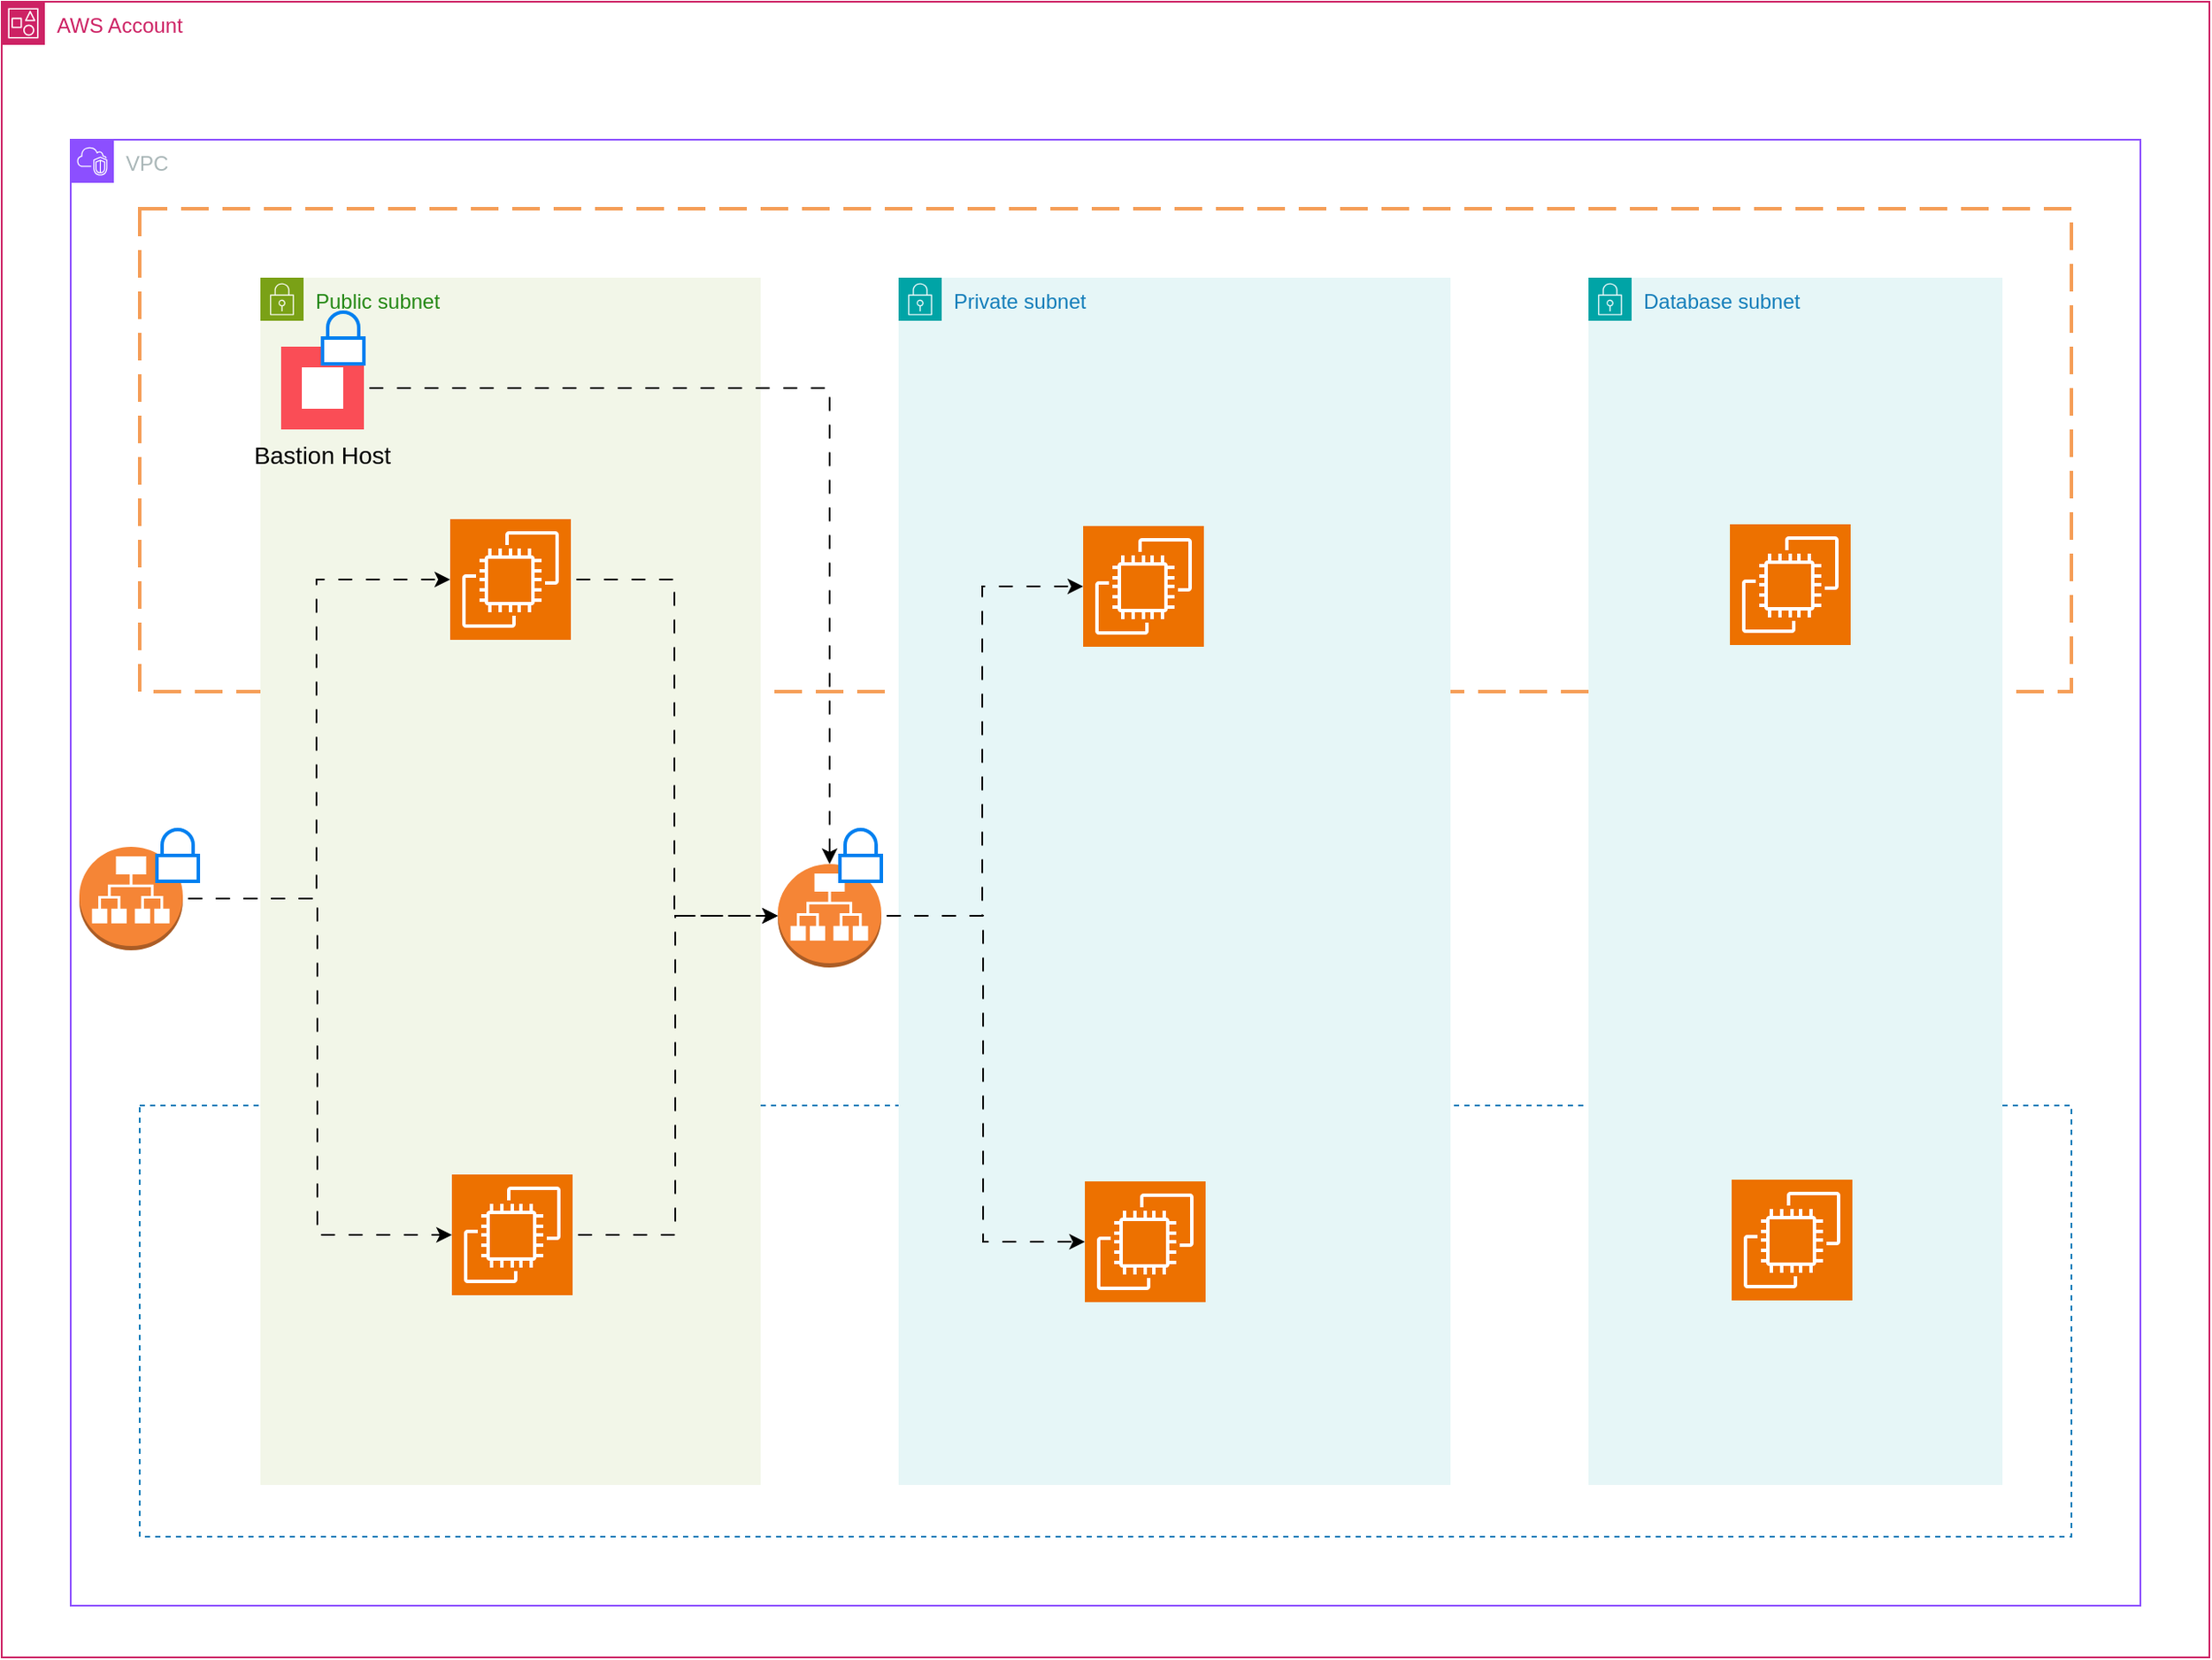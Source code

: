 <mxfile version="26.0.16">
  <diagram name="Page-1" id="uxwxSHl2aj6zehGCZ_b0">
    <mxGraphModel dx="1434" dy="696" grid="1" gridSize="10" guides="1" tooltips="1" connect="1" arrows="1" fold="1" page="1" pageScale="1" pageWidth="850" pageHeight="1100" math="0" shadow="0">
      <root>
        <mxCell id="0" />
        <mxCell id="1" parent="0" />
        <mxCell id="1sdwq4fwW8KKKrMFCNSX-1" value="AWS Account" style="points=[[0,0],[0.25,0],[0.5,0],[0.75,0],[1,0],[1,0.25],[1,0.5],[1,0.75],[1,1],[0.75,1],[0.5,1],[0.25,1],[0,1],[0,0.75],[0,0.5],[0,0.25]];outlineConnect=0;gradientColor=none;html=1;whiteSpace=wrap;fontSize=12;fontStyle=0;container=1;pointerEvents=0;collapsible=0;recursiveResize=0;shape=mxgraph.aws4.group;grIcon=mxgraph.aws4.group_account;strokeColor=#CD2264;fillColor=none;verticalAlign=top;align=left;spacingLeft=30;fontColor=#CD2264;dashed=0;" parent="1" vertex="1">
          <mxGeometry x="160" y="240" width="1280" height="960" as="geometry" />
        </mxCell>
        <mxCell id="1sdwq4fwW8KKKrMFCNSX-2" value="VPC" style="points=[[0,0],[0.25,0],[0.5,0],[0.75,0],[1,0],[1,0.25],[1,0.5],[1,0.75],[1,1],[0.75,1],[0.5,1],[0.25,1],[0,1],[0,0.75],[0,0.5],[0,0.25]];outlineConnect=0;gradientColor=none;html=1;whiteSpace=wrap;fontSize=12;fontStyle=0;container=1;pointerEvents=0;collapsible=0;recursiveResize=0;shape=mxgraph.aws4.group;grIcon=mxgraph.aws4.group_vpc2;strokeColor=#8C4FFF;fillColor=none;verticalAlign=top;align=left;spacingLeft=30;fontColor=#AAB7B8;dashed=0;" parent="1" vertex="1">
          <mxGeometry x="200" y="320" width="1200" height="850" as="geometry" />
        </mxCell>
        <mxCell id="1sdwq4fwW8KKKrMFCNSX-4" value="" style="rounded=0;arcSize=10;dashed=1;strokeColor=#F59D56;fillColor=none;gradientColor=none;dashPattern=8 4;strokeWidth=2;" parent="1sdwq4fwW8KKKrMFCNSX-2" vertex="1">
          <mxGeometry x="40" y="40" width="1120" height="280" as="geometry" />
        </mxCell>
        <mxCell id="1sdwq4fwW8KKKrMFCNSX-5" value="Availability Zone" style="fillColor=none;strokeColor=#147EBA;dashed=1;verticalAlign=top;fontStyle=0;fontColor=#147EBA;whiteSpace=wrap;html=1;" parent="1sdwq4fwW8KKKrMFCNSX-2" vertex="1">
          <mxGeometry x="40" y="560" width="1120" height="250" as="geometry" />
        </mxCell>
        <mxCell id="1sdwq4fwW8KKKrMFCNSX-8" value="Database subnet" style="points=[[0,0],[0.25,0],[0.5,0],[0.75,0],[1,0],[1,0.25],[1,0.5],[1,0.75],[1,1],[0.75,1],[0.5,1],[0.25,1],[0,1],[0,0.75],[0,0.5],[0,0.25]];outlineConnect=0;gradientColor=none;html=1;whiteSpace=wrap;fontSize=12;fontStyle=0;container=1;pointerEvents=0;collapsible=0;recursiveResize=0;shape=mxgraph.aws4.group;grIcon=mxgraph.aws4.group_security_group;grStroke=0;strokeColor=#00A4A6;fillColor=#E6F6F7;verticalAlign=top;align=left;spacingLeft=30;fontColor=#147EBA;dashed=0;" parent="1sdwq4fwW8KKKrMFCNSX-2" vertex="1">
          <mxGeometry x="880" y="80" width="240" height="700" as="geometry" />
        </mxCell>
        <mxCell id="1sdwq4fwW8KKKrMFCNSX-17" value="" style="outlineConnect=0;dashed=0;verticalLabelPosition=bottom;verticalAlign=top;align=center;html=1;shape=mxgraph.aws3.application_load_balancer;fillColor=#F58536;gradientColor=none;" parent="1sdwq4fwW8KKKrMFCNSX-2" vertex="1">
          <mxGeometry x="410" y="420" width="60" height="60" as="geometry" />
        </mxCell>
        <mxCell id="1sdwq4fwW8KKKrMFCNSX-18" value="" style="outlineConnect=0;dashed=0;verticalLabelPosition=bottom;verticalAlign=top;align=center;html=1;shape=mxgraph.aws3.application_load_balancer;fillColor=#F58536;gradientColor=none;" parent="1sdwq4fwW8KKKrMFCNSX-2" vertex="1">
          <mxGeometry x="5" y="410" width="60" height="60" as="geometry" />
        </mxCell>
        <mxCell id="1sdwq4fwW8KKKrMFCNSX-39" value="" style="html=1;verticalLabelPosition=bottom;align=center;labelBackgroundColor=#ffffff;verticalAlign=top;strokeWidth=2;strokeColor=#0080F0;shadow=0;dashed=0;shape=mxgraph.ios7.icons.locked;" parent="1sdwq4fwW8KKKrMFCNSX-2" vertex="1">
          <mxGeometry x="50" y="400" width="24" height="30" as="geometry" />
        </mxCell>
        <mxCell id="1sdwq4fwW8KKKrMFCNSX-40" value="" style="html=1;verticalLabelPosition=bottom;align=center;labelBackgroundColor=#ffffff;verticalAlign=top;strokeWidth=2;strokeColor=#0080F0;shadow=0;dashed=0;shape=mxgraph.ios7.icons.locked;" parent="1sdwq4fwW8KKKrMFCNSX-2" vertex="1">
          <mxGeometry x="446" y="400" width="24" height="30" as="geometry" />
        </mxCell>
        <mxCell id="1sdwq4fwW8KKKrMFCNSX-6" value="Public subnet" style="points=[[0,0],[0.25,0],[0.5,0],[0.75,0],[1,0],[1,0.25],[1,0.5],[1,0.75],[1,1],[0.75,1],[0.5,1],[0.25,1],[0,1],[0,0.75],[0,0.5],[0,0.25]];outlineConnect=0;gradientColor=none;html=1;whiteSpace=wrap;fontSize=12;fontStyle=0;container=1;pointerEvents=0;collapsible=0;recursiveResize=0;shape=mxgraph.aws4.group;grIcon=mxgraph.aws4.group_security_group;grStroke=0;strokeColor=#7AA116;fillColor=#F2F6E8;verticalAlign=top;align=left;spacingLeft=30;fontColor=#248814;dashed=0;" parent="1" vertex="1">
          <mxGeometry x="310" y="400" width="290" height="700" as="geometry" />
        </mxCell>
        <mxCell id="1sdwq4fwW8KKKrMFCNSX-23" value="" style="sketch=0;points=[[0,0,0],[0.25,0,0],[0.5,0,0],[0.75,0,0],[1,0,0],[0,1,0],[0.25,1,0],[0.5,1,0],[0.75,1,0],[1,1,0],[0,0.25,0],[0,0.5,0],[0,0.75,0],[1,0.25,0],[1,0.5,0],[1,0.75,0]];outlineConnect=0;fontColor=#232F3E;fillColor=#ED7100;strokeColor=#ffffff;dashed=0;verticalLabelPosition=bottom;verticalAlign=top;align=center;html=1;fontSize=12;fontStyle=0;aspect=fixed;shape=mxgraph.aws4.resourceIcon;resIcon=mxgraph.aws4.ec2;" parent="1sdwq4fwW8KKKrMFCNSX-6" vertex="1">
          <mxGeometry x="111" y="520" width="70" height="70" as="geometry" />
        </mxCell>
        <mxCell id="1sdwq4fwW8KKKrMFCNSX-22" value="" style="sketch=0;points=[[0,0,0],[0.25,0,0],[0.5,0,0],[0.75,0,0],[1,0,0],[0,1,0],[0.25,1,0],[0.5,1,0],[0.75,1,0],[1,1,0],[0,0.25,0],[0,0.5,0],[0,0.75,0],[1,0.25,0],[1,0.5,0],[1,0.75,0]];outlineConnect=0;fontColor=#232F3E;fillColor=#ED7100;strokeColor=#ffffff;dashed=0;verticalLabelPosition=bottom;verticalAlign=top;align=center;html=1;fontSize=12;fontStyle=0;aspect=fixed;shape=mxgraph.aws4.resourceIcon;resIcon=mxgraph.aws4.ec2;" parent="1sdwq4fwW8KKKrMFCNSX-6" vertex="1">
          <mxGeometry x="110" y="140" width="70" height="70" as="geometry" />
        </mxCell>
        <mxCell id="1sdwq4fwW8KKKrMFCNSX-7" value="Private subnet" style="points=[[0,0],[0.25,0],[0.5,0],[0.75,0],[1,0],[1,0.25],[1,0.5],[1,0.75],[1,1],[0.75,1],[0.5,1],[0.25,1],[0,1],[0,0.75],[0,0.5],[0,0.25]];outlineConnect=0;gradientColor=none;html=1;whiteSpace=wrap;fontSize=12;fontStyle=0;container=1;pointerEvents=0;collapsible=0;recursiveResize=0;shape=mxgraph.aws4.group;grIcon=mxgraph.aws4.group_security_group;grStroke=0;strokeColor=#00A4A6;fillColor=#E6F6F7;verticalAlign=top;align=left;spacingLeft=30;fontColor=#147EBA;dashed=0;" parent="1" vertex="1">
          <mxGeometry x="680" y="400" width="320" height="700" as="geometry" />
        </mxCell>
        <mxCell id="1sdwq4fwW8KKKrMFCNSX-44" style="edgeStyle=orthogonalEdgeStyle;rounded=0;orthogonalLoop=1;jettySize=auto;html=1;flowAnimation=1;" parent="1" source="1sdwq4fwW8KKKrMFCNSX-9" target="1sdwq4fwW8KKKrMFCNSX-17" edge="1">
          <mxGeometry relative="1" as="geometry" />
        </mxCell>
        <mxCell id="1sdwq4fwW8KKKrMFCNSX-9" value="Bastion Host" style="shape=rect;fillColor=#FA4D56;aspect=fixed;resizable=0;labelPosition=center;verticalLabelPosition=bottom;align=center;verticalAlign=top;strokeColor=none;fontSize=14;arcSize=25;" parent="1" vertex="1">
          <mxGeometry x="322" y="440" width="48" height="48" as="geometry" />
        </mxCell>
        <mxCell id="1sdwq4fwW8KKKrMFCNSX-10" value="" style="fillColor=#ffffff;strokeColor=none;dashed=0;outlineConnect=0;html=1;labelPosition=center;verticalLabelPosition=bottom;verticalAlign=top;part=1;movable=0;resizable=0;rotatable=0;shape=mxgraph.ibm_cloud.bastion-host" parent="1sdwq4fwW8KKKrMFCNSX-9" vertex="1">
          <mxGeometry width="24" height="24" relative="1" as="geometry">
            <mxPoint x="12" y="12" as="offset" />
          </mxGeometry>
        </mxCell>
        <mxCell id="1sdwq4fwW8KKKrMFCNSX-15" value="" style="html=1;verticalLabelPosition=bottom;align=center;labelBackgroundColor=#ffffff;verticalAlign=top;strokeWidth=2;strokeColor=#0080F0;shadow=0;dashed=0;shape=mxgraph.ios7.icons.locked;" parent="1sdwq4fwW8KKKrMFCNSX-9" vertex="1">
          <mxGeometry x="24" y="-20" width="24" height="30" as="geometry" />
        </mxCell>
        <mxCell id="1sdwq4fwW8KKKrMFCNSX-26" style="edgeStyle=orthogonalEdgeStyle;rounded=0;orthogonalLoop=1;jettySize=auto;html=1;entryX=0;entryY=0.5;entryDx=0;entryDy=0;entryPerimeter=0;flowAnimation=1;" parent="1" source="1sdwq4fwW8KKKrMFCNSX-18" target="1sdwq4fwW8KKKrMFCNSX-22" edge="1">
          <mxGeometry relative="1" as="geometry" />
        </mxCell>
        <mxCell id="1sdwq4fwW8KKKrMFCNSX-27" style="edgeStyle=orthogonalEdgeStyle;rounded=0;orthogonalLoop=1;jettySize=auto;html=1;entryX=0;entryY=0.5;entryDx=0;entryDy=0;entryPerimeter=0;flowAnimation=1;" parent="1" source="1sdwq4fwW8KKKrMFCNSX-18" target="1sdwq4fwW8KKKrMFCNSX-23" edge="1">
          <mxGeometry relative="1" as="geometry" />
        </mxCell>
        <mxCell id="1sdwq4fwW8KKKrMFCNSX-28" style="edgeStyle=orthogonalEdgeStyle;rounded=0;orthogonalLoop=1;jettySize=auto;html=1;entryX=0;entryY=0.5;entryDx=0;entryDy=0;entryPerimeter=0;flowAnimation=1;" parent="1" source="1sdwq4fwW8KKKrMFCNSX-23" target="1sdwq4fwW8KKKrMFCNSX-17" edge="1">
          <mxGeometry relative="1" as="geometry" />
        </mxCell>
        <mxCell id="1sdwq4fwW8KKKrMFCNSX-30" style="edgeStyle=orthogonalEdgeStyle;rounded=0;orthogonalLoop=1;jettySize=auto;html=1;entryX=0;entryY=0.5;entryDx=0;entryDy=0;entryPerimeter=0;flowAnimation=1;" parent="1" source="1sdwq4fwW8KKKrMFCNSX-22" target="1sdwq4fwW8KKKrMFCNSX-17" edge="1">
          <mxGeometry relative="1" as="geometry" />
        </mxCell>
        <mxCell id="1sdwq4fwW8KKKrMFCNSX-32" value="" style="sketch=0;points=[[0,0,0],[0.25,0,0],[0.5,0,0],[0.75,0,0],[1,0,0],[0,1,0],[0.25,1,0],[0.5,1,0],[0.75,1,0],[1,1,0],[0,0.25,0],[0,0.5,0],[0,0.75,0],[1,0.25,0],[1,0.5,0],[1,0.75,0]];outlineConnect=0;fontColor=#232F3E;fillColor=#ED7100;strokeColor=#ffffff;dashed=0;verticalLabelPosition=bottom;verticalAlign=top;align=center;html=1;fontSize=12;fontStyle=0;aspect=fixed;shape=mxgraph.aws4.resourceIcon;resIcon=mxgraph.aws4.ec2;" parent="1" vertex="1">
          <mxGeometry x="788" y="924" width="70" height="70" as="geometry" />
        </mxCell>
        <mxCell id="1sdwq4fwW8KKKrMFCNSX-33" value="" style="sketch=0;points=[[0,0,0],[0.25,0,0],[0.5,0,0],[0.75,0,0],[1,0,0],[0,1,0],[0.25,1,0],[0.5,1,0],[0.75,1,0],[1,1,0],[0,0.25,0],[0,0.5,0],[0,0.75,0],[1,0.25,0],[1,0.5,0],[1,0.75,0]];outlineConnect=0;fontColor=#232F3E;fillColor=#ED7100;strokeColor=#ffffff;dashed=0;verticalLabelPosition=bottom;verticalAlign=top;align=center;html=1;fontSize=12;fontStyle=0;aspect=fixed;shape=mxgraph.aws4.resourceIcon;resIcon=mxgraph.aws4.ec2;" parent="1" vertex="1">
          <mxGeometry x="787" y="544" width="70" height="70" as="geometry" />
        </mxCell>
        <mxCell id="1sdwq4fwW8KKKrMFCNSX-34" style="edgeStyle=orthogonalEdgeStyle;rounded=0;orthogonalLoop=1;jettySize=auto;html=1;entryX=0;entryY=0.5;entryDx=0;entryDy=0;entryPerimeter=0;flowAnimation=1;" parent="1" source="1sdwq4fwW8KKKrMFCNSX-17" target="1sdwq4fwW8KKKrMFCNSX-33" edge="1">
          <mxGeometry relative="1" as="geometry" />
        </mxCell>
        <mxCell id="1sdwq4fwW8KKKrMFCNSX-35" style="edgeStyle=orthogonalEdgeStyle;rounded=0;orthogonalLoop=1;jettySize=auto;html=1;entryX=0;entryY=0.5;entryDx=0;entryDy=0;entryPerimeter=0;flowAnimation=1;" parent="1" source="1sdwq4fwW8KKKrMFCNSX-17" target="1sdwq4fwW8KKKrMFCNSX-32" edge="1">
          <mxGeometry relative="1" as="geometry" />
        </mxCell>
        <mxCell id="1sdwq4fwW8KKKrMFCNSX-41" value="" style="sketch=0;points=[[0,0,0],[0.25,0,0],[0.5,0,0],[0.75,0,0],[1,0,0],[0,1,0],[0.25,1,0],[0.5,1,0],[0.75,1,0],[1,1,0],[0,0.25,0],[0,0.5,0],[0,0.75,0],[1,0.25,0],[1,0.5,0],[1,0.75,0]];outlineConnect=0;fontColor=#232F3E;fillColor=#ED7100;strokeColor=#ffffff;dashed=0;verticalLabelPosition=bottom;verticalAlign=top;align=center;html=1;fontSize=12;fontStyle=0;aspect=fixed;shape=mxgraph.aws4.resourceIcon;resIcon=mxgraph.aws4.ec2;" parent="1" vertex="1">
          <mxGeometry x="1163" y="923" width="70" height="70" as="geometry" />
        </mxCell>
        <mxCell id="1sdwq4fwW8KKKrMFCNSX-42" value="" style="sketch=0;points=[[0,0,0],[0.25,0,0],[0.5,0,0],[0.75,0,0],[1,0,0],[0,1,0],[0.25,1,0],[0.5,1,0],[0.75,1,0],[1,1,0],[0,0.25,0],[0,0.5,0],[0,0.75,0],[1,0.25,0],[1,0.5,0],[1,0.75,0]];outlineConnect=0;fontColor=#232F3E;fillColor=#ED7100;strokeColor=#ffffff;dashed=0;verticalLabelPosition=bottom;verticalAlign=top;align=center;html=1;fontSize=12;fontStyle=0;aspect=fixed;shape=mxgraph.aws4.resourceIcon;resIcon=mxgraph.aws4.ec2;" parent="1" vertex="1">
          <mxGeometry x="1162" y="543" width="70" height="70" as="geometry" />
        </mxCell>
      </root>
    </mxGraphModel>
  </diagram>
</mxfile>
